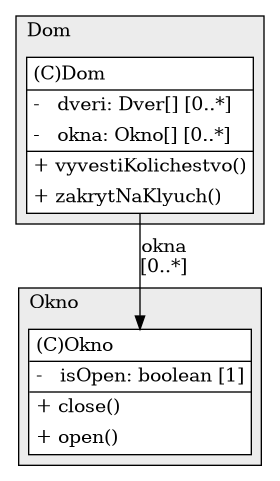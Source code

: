 @startuml

/' diagram meta data start
config=StructureConfiguration;
{
  "projectClassification": {
    "searchMode": "OpenProject", // OpenProject, AllProjects
    "includedProjects": "",
    "pathEndKeywords": "*.impl",
    "isClientPath": "",
    "isClientName": "",
    "isTestPath": "",
    "isTestName": "",
    "isMappingPath": "",
    "isMappingName": "",
    "isDataAccessPath": "",
    "isDataAccessName": "",
    "isDataStructurePath": "",
    "isDataStructureName": "",
    "isInterfaceStructuresPath": "",
    "isInterfaceStructuresName": "",
    "isEntryPointPath": "",
    "isEntryPointName": "",
    "treatFinalFieldsAsMandatory": false
  },
  "graphRestriction": {
    "classPackageExcludeFilter": "",
    "classPackageIncludeFilter": "",
    "classNameExcludeFilter": "",
    "classNameIncludeFilter": "",
    "methodNameExcludeFilter": "",
    "methodNameIncludeFilter": "",
    "removeByInheritance": "", // inheritance/annotation based filtering is done in a second step
    "removeByAnnotation": "",
    "removeByClassPackage": "", // cleanup the graph after inheritance/annotation based filtering is done
    "removeByClassName": "",
    "cutMappings": false,
    "cutEnum": true,
    "cutTests": true,
    "cutClient": true,
    "cutDataAccess": false,
    "cutInterfaceStructures": false,
    "cutDataStructures": false,
    "cutGetterAndSetter": true,
    "cutConstructors": true
  },
  "graphTraversal": {
    "forwardDepth": 6,
    "backwardDepth": 6,
    "classPackageExcludeFilter": "",
    "classPackageIncludeFilter": "",
    "classNameExcludeFilter": "",
    "classNameIncludeFilter": "",
    "methodNameExcludeFilter": "",
    "methodNameIncludeFilter": "",
    "hideMappings": false,
    "hideDataStructures": false,
    "hidePrivateMethods": true,
    "hideInterfaceCalls": true, // indirection: implementation -> interface (is hidden) -> implementation
    "onlyShowApplicationEntryPoints": false, // root node is included
    "useMethodCallsForStructureDiagram": "ForwardOnly" // ForwardOnly, BothDirections, No
  },
  "details": {
    "aggregation": "GroupByClass", // ByClass, GroupByClass, None
    "showClassGenericTypes": true,
    "showMethods": true,
    "showMethodParameterNames": true,
    "showMethodParameterTypes": true,
    "showMethodReturnType": true,
    "showPackageLevels": 2,
    "showDetailedClassStructure": true
  },
  "rootClass": "Okno",
  "extensionCallbackMethod": "" // qualified.class.name#methodName - signature: public static String method(String)
}
diagram meta data end '/



digraph g {
    rankdir="TB"
    splines=polyline
    

'nodes 
subgraph cluster_2459837 { 
   	label=Okno
	labeljust=l
	fillcolor="#ececec"
	style=filled
   
   Okno2459837[
	label=<<TABLE BORDER="1" CELLBORDER="0" CELLPADDING="4" CELLSPACING="0">
<TR><TD ALIGN="LEFT" >(C)Okno</TD></TR>
<HR/>
<TR><TD ALIGN="LEFT" >-   isOpen: boolean [1]</TD></TR>
<HR/>
<TR><TD ALIGN="LEFT" >+ close()</TD></TR>
<TR><TD ALIGN="LEFT" >+ open()</TD></TR>
</TABLE>>
	style=filled
	margin=0
	shape=plaintext
	fillcolor="#FFFFFF"
];
} 

subgraph cluster_68898 { 
   	label=Dom
	labeljust=l
	fillcolor="#ececec"
	style=filled
   
   Dom68898[
	label=<<TABLE BORDER="1" CELLBORDER="0" CELLPADDING="4" CELLSPACING="0">
<TR><TD ALIGN="LEFT" >(C)Dom</TD></TR>
<HR/>
<TR><TD ALIGN="LEFT" >-   dveri: Dver[] [0..*]</TD></TR>
<TR><TD ALIGN="LEFT" >-   okna: Okno[] [0..*]</TD></TR>
<HR/>
<TR><TD ALIGN="LEFT" >+ vyvestiKolichestvo()</TD></TR>
<TR><TD ALIGN="LEFT" >+ zakrytNaKlyuch()</TD></TR>
</TABLE>>
	style=filled
	margin=0
	shape=plaintext
	fillcolor="#FFFFFF"
];
} 

'edges    
Dom68898 -> Okno2459837[label="okna
[0..*]"];
    
}
@enduml